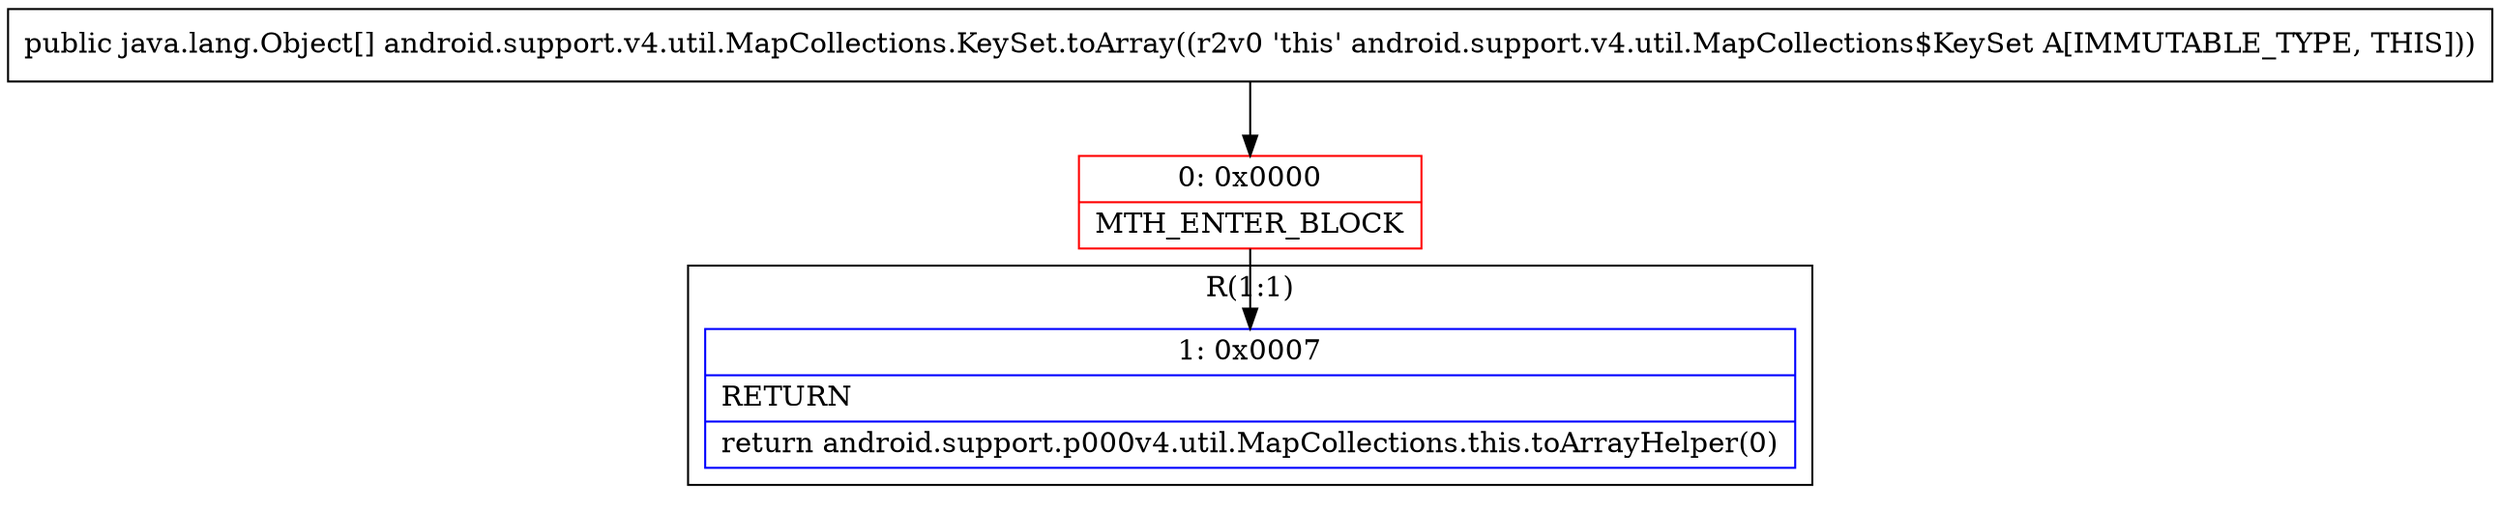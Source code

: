 digraph "CFG forandroid.support.v4.util.MapCollections.KeySet.toArray()[Ljava\/lang\/Object;" {
subgraph cluster_Region_303626930 {
label = "R(1:1)";
node [shape=record,color=blue];
Node_1 [shape=record,label="{1\:\ 0x0007|RETURN\l|return android.support.p000v4.util.MapCollections.this.toArrayHelper(0)\l}"];
}
Node_0 [shape=record,color=red,label="{0\:\ 0x0000|MTH_ENTER_BLOCK\l}"];
MethodNode[shape=record,label="{public java.lang.Object[] android.support.v4.util.MapCollections.KeySet.toArray((r2v0 'this' android.support.v4.util.MapCollections$KeySet A[IMMUTABLE_TYPE, THIS])) }"];
MethodNode -> Node_0;
Node_0 -> Node_1;
}

